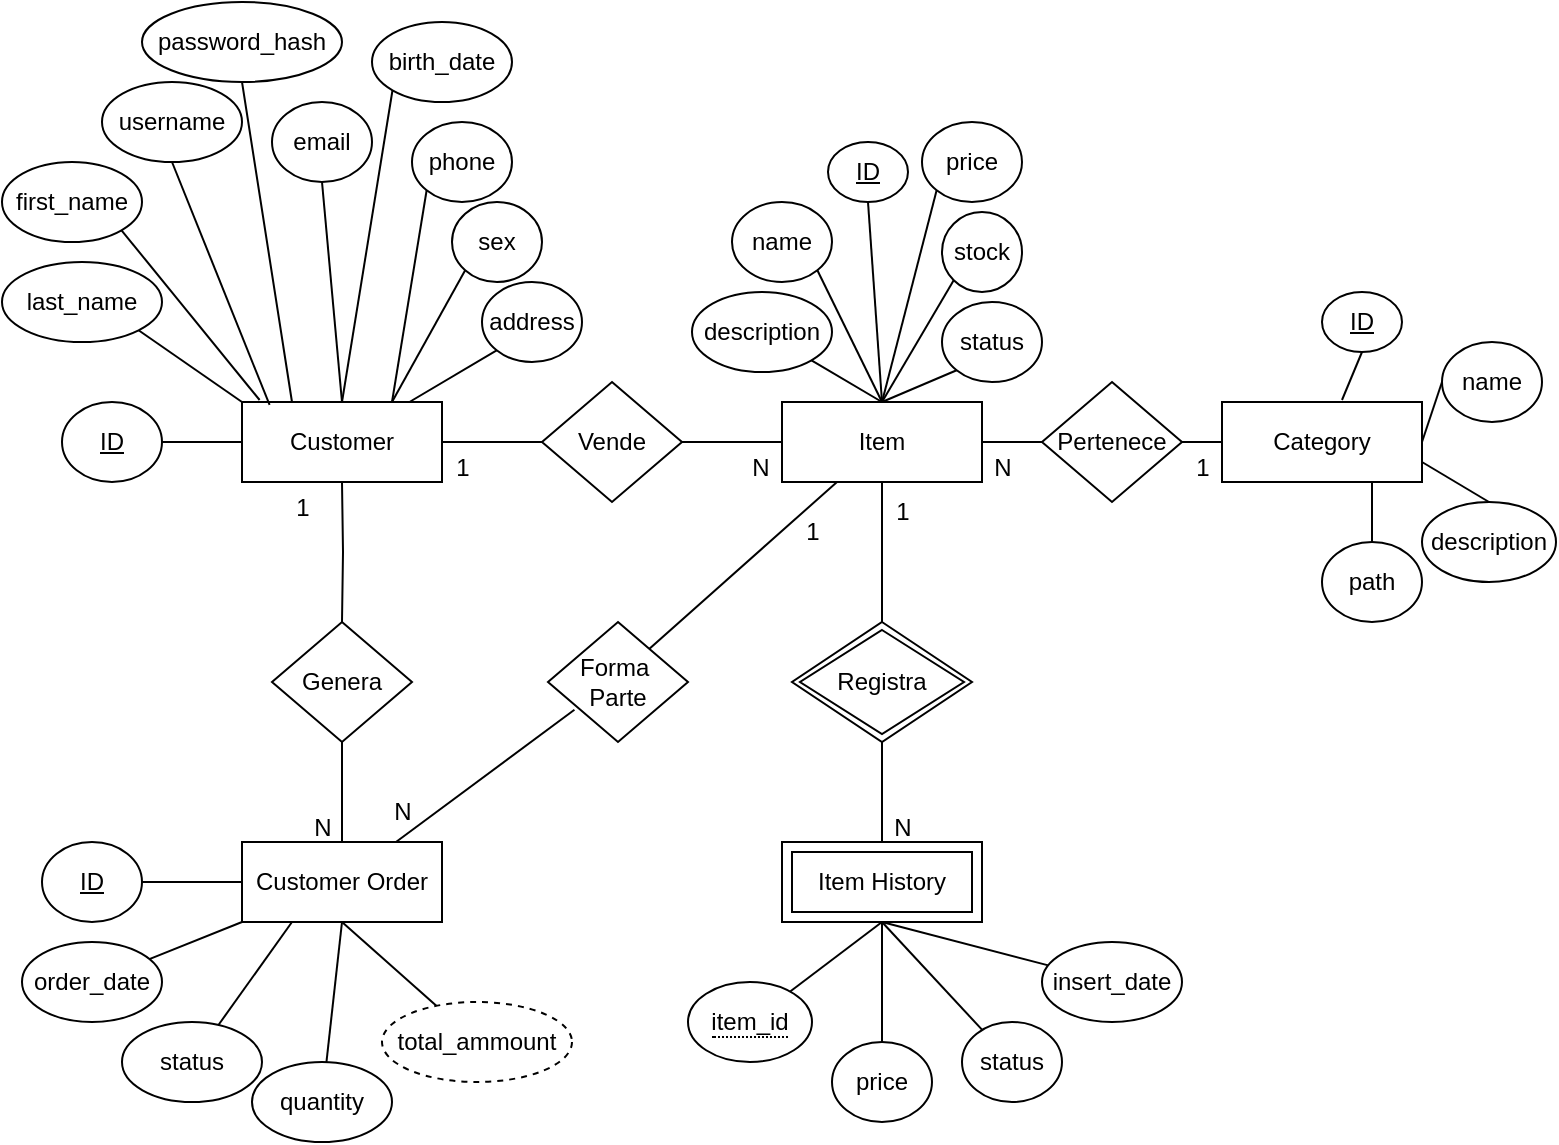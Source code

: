 <mxfile version="27.0.6">
  <diagram name="Página-1" id="HCJBPEFiRZBB4wLNA1vP">
    <mxGraphModel dx="1783" dy="986" grid="1" gridSize="10" guides="1" tooltips="1" connect="1" arrows="1" fold="1" page="1" pageScale="1" pageWidth="827" pageHeight="900" math="0" shadow="0">
      <root>
        <mxCell id="0" />
        <mxCell id="1" parent="0" />
        <mxCell id="fkqywQ8VdmIFgo6EFrDI-5" value="Customer" style="whiteSpace=wrap;html=1;align=center;" vertex="1" parent="1">
          <mxGeometry x="170" y="280" width="100" height="40" as="geometry" />
        </mxCell>
        <mxCell id="fkqywQ8VdmIFgo6EFrDI-28" style="rounded=0;orthogonalLoop=1;jettySize=auto;html=1;endArrow=none;startFill=0;" edge="1" parent="1" source="fkqywQ8VdmIFgo6EFrDI-6">
          <mxGeometry relative="1" as="geometry">
            <mxPoint x="372.182" y="404.727" as="targetPoint" />
          </mxGeometry>
        </mxCell>
        <mxCell id="fkqywQ8VdmIFgo6EFrDI-84" style="edgeStyle=none;rounded=0;orthogonalLoop=1;jettySize=auto;html=1;exitX=0.5;exitY=1;exitDx=0;exitDy=0;entryX=0.5;entryY=0;entryDx=0;entryDy=0;endArrow=none;startFill=0;" edge="1" parent="1" source="fkqywQ8VdmIFgo6EFrDI-6" target="fkqywQ8VdmIFgo6EFrDI-83">
          <mxGeometry relative="1" as="geometry" />
        </mxCell>
        <mxCell id="fkqywQ8VdmIFgo6EFrDI-6" value="Item" style="whiteSpace=wrap;html=1;align=center;" vertex="1" parent="1">
          <mxGeometry x="440" y="280" width="100" height="40" as="geometry" />
        </mxCell>
        <mxCell id="fkqywQ8VdmIFgo6EFrDI-8" value="Category" style="whiteSpace=wrap;html=1;align=center;" vertex="1" parent="1">
          <mxGeometry x="660" y="280" width="100" height="40" as="geometry" />
        </mxCell>
        <mxCell id="fkqywQ8VdmIFgo6EFrDI-39" style="edgeStyle=orthogonalEdgeStyle;rounded=0;orthogonalLoop=1;jettySize=auto;html=1;entryX=0;entryY=0.5;entryDx=0;entryDy=0;endArrow=none;startFill=0;" edge="1" parent="1" source="fkqywQ8VdmIFgo6EFrDI-9" target="fkqywQ8VdmIFgo6EFrDI-5">
          <mxGeometry relative="1" as="geometry" />
        </mxCell>
        <mxCell id="fkqywQ8VdmIFgo6EFrDI-9" value="ID" style="ellipse;whiteSpace=wrap;html=1;align=center;fontStyle=4;" vertex="1" parent="1">
          <mxGeometry x="80" y="280" width="50" height="40" as="geometry" />
        </mxCell>
        <mxCell id="fkqywQ8VdmIFgo6EFrDI-10" value="ID" style="ellipse;whiteSpace=wrap;html=1;align=center;fontStyle=4;" vertex="1" parent="1">
          <mxGeometry x="463" y="150" width="40" height="30" as="geometry" />
        </mxCell>
        <mxCell id="fkqywQ8VdmIFgo6EFrDI-20" style="edgeStyle=orthogonalEdgeStyle;rounded=0;orthogonalLoop=1;jettySize=auto;html=1;entryX=1;entryY=0.5;entryDx=0;entryDy=0;endArrow=none;startFill=0;" edge="1" parent="1" source="fkqywQ8VdmIFgo6EFrDI-14" target="fkqywQ8VdmIFgo6EFrDI-5">
          <mxGeometry relative="1" as="geometry" />
        </mxCell>
        <mxCell id="fkqywQ8VdmIFgo6EFrDI-21" style="edgeStyle=orthogonalEdgeStyle;rounded=0;orthogonalLoop=1;jettySize=auto;html=1;entryX=0;entryY=0.5;entryDx=0;entryDy=0;endArrow=none;startFill=0;" edge="1" parent="1" source="fkqywQ8VdmIFgo6EFrDI-14" target="fkqywQ8VdmIFgo6EFrDI-6">
          <mxGeometry relative="1" as="geometry" />
        </mxCell>
        <mxCell id="fkqywQ8VdmIFgo6EFrDI-14" value="Vende" style="shape=rhombus;perimeter=rhombusPerimeter;whiteSpace=wrap;html=1;align=center;" vertex="1" parent="1">
          <mxGeometry x="320" y="270" width="70" height="60" as="geometry" />
        </mxCell>
        <mxCell id="fkqywQ8VdmIFgo6EFrDI-25" style="rounded=0;orthogonalLoop=1;jettySize=auto;html=1;endArrow=none;startFill=0;" edge="1" parent="1" source="fkqywQ8VdmIFgo6EFrDI-15" target="fkqywQ8VdmIFgo6EFrDI-6">
          <mxGeometry relative="1" as="geometry" />
        </mxCell>
        <mxCell id="fkqywQ8VdmIFgo6EFrDI-26" style="rounded=0;orthogonalLoop=1;jettySize=auto;html=1;exitX=1;exitY=0.5;exitDx=0;exitDy=0;entryX=0;entryY=0.5;entryDx=0;entryDy=0;endArrow=none;startFill=0;" edge="1" parent="1" source="fkqywQ8VdmIFgo6EFrDI-15" target="fkqywQ8VdmIFgo6EFrDI-8">
          <mxGeometry relative="1" as="geometry" />
        </mxCell>
        <mxCell id="fkqywQ8VdmIFgo6EFrDI-15" value="Pertenece" style="shape=rhombus;perimeter=rhombusPerimeter;whiteSpace=wrap;html=1;align=center;" vertex="1" parent="1">
          <mxGeometry x="570" y="270" width="70" height="60" as="geometry" />
        </mxCell>
        <mxCell id="fkqywQ8VdmIFgo6EFrDI-18" style="rounded=0;orthogonalLoop=1;jettySize=auto;html=1;endArrow=none;startFill=0;" edge="1" parent="1">
          <mxGeometry relative="1" as="geometry">
            <mxPoint x="220" y="450.0" as="sourcePoint" />
            <mxPoint x="220" y="500.0" as="targetPoint" />
          </mxGeometry>
        </mxCell>
        <mxCell id="fkqywQ8VdmIFgo6EFrDI-19" style="edgeStyle=orthogonalEdgeStyle;rounded=0;orthogonalLoop=1;jettySize=auto;html=1;entryX=0.5;entryY=1;entryDx=0;entryDy=0;endArrow=none;startFill=0;" edge="1" parent="1" target="fkqywQ8VdmIFgo6EFrDI-5">
          <mxGeometry relative="1" as="geometry">
            <mxPoint x="220" y="390.0" as="sourcePoint" />
          </mxGeometry>
        </mxCell>
        <mxCell id="fkqywQ8VdmIFgo6EFrDI-29" style="rounded=0;orthogonalLoop=1;jettySize=auto;html=1;endArrow=none;startFill=0;" edge="1" parent="1">
          <mxGeometry relative="1" as="geometry">
            <mxPoint x="336.225" y="433.907" as="sourcePoint" />
            <mxPoint x="247" y="500.0" as="targetPoint" />
          </mxGeometry>
        </mxCell>
        <mxCell id="fkqywQ8VdmIFgo6EFrDI-30" value="first_name" style="ellipse;whiteSpace=wrap;html=1;align=center;" vertex="1" parent="1">
          <mxGeometry x="50" y="160" width="70" height="40" as="geometry" />
        </mxCell>
        <mxCell id="fkqywQ8VdmIFgo6EFrDI-40" style="rounded=0;orthogonalLoop=1;jettySize=auto;html=1;exitX=1;exitY=1;exitDx=0;exitDy=0;entryX=0;entryY=0;entryDx=0;entryDy=0;endArrow=none;startFill=0;" edge="1" parent="1" source="fkqywQ8VdmIFgo6EFrDI-31" target="fkqywQ8VdmIFgo6EFrDI-5">
          <mxGeometry relative="1" as="geometry" />
        </mxCell>
        <mxCell id="fkqywQ8VdmIFgo6EFrDI-31" value="last_name" style="ellipse;whiteSpace=wrap;html=1;align=center;" vertex="1" parent="1">
          <mxGeometry x="50" y="210" width="80" height="40" as="geometry" />
        </mxCell>
        <mxCell id="fkqywQ8VdmIFgo6EFrDI-32" value="address" style="ellipse;whiteSpace=wrap;html=1;align=center;" vertex="1" parent="1">
          <mxGeometry x="290" y="220" width="50" height="40" as="geometry" />
        </mxCell>
        <mxCell id="fkqywQ8VdmIFgo6EFrDI-33" value="email" style="ellipse;whiteSpace=wrap;html=1;align=center;" vertex="1" parent="1">
          <mxGeometry x="185" y="130" width="50" height="40" as="geometry" />
        </mxCell>
        <mxCell id="fkqywQ8VdmIFgo6EFrDI-34" value="password_hash" style="ellipse;whiteSpace=wrap;html=1;align=center;" vertex="1" parent="1">
          <mxGeometry x="120" y="80" width="100" height="40" as="geometry" />
        </mxCell>
        <mxCell id="fkqywQ8VdmIFgo6EFrDI-35" value="username" style="ellipse;whiteSpace=wrap;html=1;align=center;" vertex="1" parent="1">
          <mxGeometry x="100" y="120" width="70" height="40" as="geometry" />
        </mxCell>
        <mxCell id="fkqywQ8VdmIFgo6EFrDI-36" value="birth_date" style="ellipse;whiteSpace=wrap;html=1;align=center;" vertex="1" parent="1">
          <mxGeometry x="235" y="90" width="70" height="40" as="geometry" />
        </mxCell>
        <mxCell id="fkqywQ8VdmIFgo6EFrDI-37" value="phone" style="ellipse;whiteSpace=wrap;html=1;align=center;" vertex="1" parent="1">
          <mxGeometry x="255" y="140" width="50" height="40" as="geometry" />
        </mxCell>
        <mxCell id="fkqywQ8VdmIFgo6EFrDI-38" value="sex" style="ellipse;whiteSpace=wrap;html=1;align=center;" vertex="1" parent="1">
          <mxGeometry x="275" y="180" width="45" height="40" as="geometry" />
        </mxCell>
        <mxCell id="fkqywQ8VdmIFgo6EFrDI-41" style="rounded=0;orthogonalLoop=1;jettySize=auto;html=1;exitX=1;exitY=1;exitDx=0;exitDy=0;entryX=0.088;entryY=-0.025;entryDx=0;entryDy=0;entryPerimeter=0;endArrow=none;startFill=0;" edge="1" parent="1" source="fkqywQ8VdmIFgo6EFrDI-30" target="fkqywQ8VdmIFgo6EFrDI-5">
          <mxGeometry relative="1" as="geometry" />
        </mxCell>
        <mxCell id="fkqywQ8VdmIFgo6EFrDI-42" style="rounded=0;orthogonalLoop=1;jettySize=auto;html=1;exitX=0.5;exitY=1;exitDx=0;exitDy=0;entryX=0.138;entryY=0.037;entryDx=0;entryDy=0;entryPerimeter=0;endArrow=none;startFill=0;" edge="1" parent="1" source="fkqywQ8VdmIFgo6EFrDI-35" target="fkqywQ8VdmIFgo6EFrDI-5">
          <mxGeometry relative="1" as="geometry" />
        </mxCell>
        <mxCell id="fkqywQ8VdmIFgo6EFrDI-43" style="rounded=0;orthogonalLoop=1;jettySize=auto;html=1;exitX=0.5;exitY=1;exitDx=0;exitDy=0;entryX=0.25;entryY=0;entryDx=0;entryDy=0;endArrow=none;startFill=0;" edge="1" parent="1" source="fkqywQ8VdmIFgo6EFrDI-34" target="fkqywQ8VdmIFgo6EFrDI-5">
          <mxGeometry relative="1" as="geometry">
            <mxPoint x="185" y="139.5" as="sourcePoint" />
            <mxPoint x="234" y="260.5" as="targetPoint" />
          </mxGeometry>
        </mxCell>
        <mxCell id="fkqywQ8VdmIFgo6EFrDI-44" style="rounded=0;orthogonalLoop=1;jettySize=auto;html=1;exitX=0.5;exitY=1;exitDx=0;exitDy=0;entryX=0.5;entryY=0;entryDx=0;entryDy=0;endArrow=none;startFill=0;" edge="1" parent="1" source="fkqywQ8VdmIFgo6EFrDI-33" target="fkqywQ8VdmIFgo6EFrDI-5">
          <mxGeometry relative="1" as="geometry">
            <mxPoint x="230" y="200" as="sourcePoint" />
            <mxPoint x="279" y="321" as="targetPoint" />
          </mxGeometry>
        </mxCell>
        <mxCell id="fkqywQ8VdmIFgo6EFrDI-45" style="rounded=0;orthogonalLoop=1;jettySize=auto;html=1;exitX=0;exitY=1;exitDx=0;exitDy=0;entryX=0.5;entryY=0;entryDx=0;entryDy=0;endArrow=none;startFill=0;" edge="1" parent="1" source="fkqywQ8VdmIFgo6EFrDI-36" target="fkqywQ8VdmIFgo6EFrDI-5">
          <mxGeometry relative="1" as="geometry">
            <mxPoint x="260" y="170" as="sourcePoint" />
            <mxPoint x="309" y="291" as="targetPoint" />
          </mxGeometry>
        </mxCell>
        <mxCell id="fkqywQ8VdmIFgo6EFrDI-46" style="rounded=0;orthogonalLoop=1;jettySize=auto;html=1;exitX=0;exitY=1;exitDx=0;exitDy=0;entryX=0.75;entryY=0;entryDx=0;entryDy=0;endArrow=none;startFill=0;" edge="1" parent="1" source="fkqywQ8VdmIFgo6EFrDI-37" target="fkqywQ8VdmIFgo6EFrDI-5">
          <mxGeometry relative="1" as="geometry">
            <mxPoint x="240" y="230" as="sourcePoint" />
            <mxPoint x="289" y="351" as="targetPoint" />
          </mxGeometry>
        </mxCell>
        <mxCell id="fkqywQ8VdmIFgo6EFrDI-47" style="rounded=0;orthogonalLoop=1;jettySize=auto;html=1;exitX=0;exitY=1;exitDx=0;exitDy=0;entryX=0.75;entryY=0;entryDx=0;entryDy=0;endArrow=none;startFill=0;" edge="1" parent="1" source="fkqywQ8VdmIFgo6EFrDI-38" target="fkqywQ8VdmIFgo6EFrDI-5">
          <mxGeometry relative="1" as="geometry">
            <mxPoint x="270" y="250" as="sourcePoint" />
            <mxPoint x="319" y="371" as="targetPoint" />
          </mxGeometry>
        </mxCell>
        <mxCell id="fkqywQ8VdmIFgo6EFrDI-48" style="rounded=0;orthogonalLoop=1;jettySize=auto;html=1;endArrow=none;startFill=0;exitX=0;exitY=1;exitDx=0;exitDy=0;" edge="1" parent="1" source="fkqywQ8VdmIFgo6EFrDI-32" target="fkqywQ8VdmIFgo6EFrDI-5">
          <mxGeometry relative="1" as="geometry">
            <mxPoint x="290" y="251" as="sourcePoint" />
            <mxPoint x="329" y="421" as="targetPoint" />
          </mxGeometry>
        </mxCell>
        <mxCell id="fkqywQ8VdmIFgo6EFrDI-50" value="name" style="ellipse;whiteSpace=wrap;html=1;align=center;" vertex="1" parent="1">
          <mxGeometry x="415" y="180" width="50" height="40" as="geometry" />
        </mxCell>
        <mxCell id="fkqywQ8VdmIFgo6EFrDI-51" value="description" style="ellipse;whiteSpace=wrap;html=1;align=center;" vertex="1" parent="1">
          <mxGeometry x="395" y="225" width="70" height="40" as="geometry" />
        </mxCell>
        <mxCell id="fkqywQ8VdmIFgo6EFrDI-52" value="price" style="ellipse;whiteSpace=wrap;html=1;align=center;" vertex="1" parent="1">
          <mxGeometry x="510" y="140" width="50" height="40" as="geometry" />
        </mxCell>
        <mxCell id="fkqywQ8VdmIFgo6EFrDI-53" value="stock" style="ellipse;whiteSpace=wrap;html=1;align=center;" vertex="1" parent="1">
          <mxGeometry x="520" y="185" width="40" height="40" as="geometry" />
        </mxCell>
        <mxCell id="fkqywQ8VdmIFgo6EFrDI-54" value="status" style="ellipse;whiteSpace=wrap;html=1;align=center;" vertex="1" parent="1">
          <mxGeometry x="520" y="230" width="50" height="40" as="geometry" />
        </mxCell>
        <mxCell id="fkqywQ8VdmIFgo6EFrDI-55" style="edgeStyle=none;rounded=0;orthogonalLoop=1;jettySize=auto;html=1;exitX=1;exitY=1;exitDx=0;exitDy=0;endArrow=none;startFill=0;" edge="1" parent="1" source="fkqywQ8VdmIFgo6EFrDI-51">
          <mxGeometry relative="1" as="geometry">
            <mxPoint x="490" y="280" as="targetPoint" />
          </mxGeometry>
        </mxCell>
        <mxCell id="fkqywQ8VdmIFgo6EFrDI-56" style="edgeStyle=none;rounded=0;orthogonalLoop=1;jettySize=auto;html=1;exitX=1;exitY=1;exitDx=0;exitDy=0;entryX=0.5;entryY=0;entryDx=0;entryDy=0;endArrow=none;startFill=0;" edge="1" parent="1" source="fkqywQ8VdmIFgo6EFrDI-50" target="fkqywQ8VdmIFgo6EFrDI-6">
          <mxGeometry relative="1" as="geometry">
            <mxPoint x="500" y="250" as="sourcePoint" />
            <mxPoint x="519" y="294" as="targetPoint" />
          </mxGeometry>
        </mxCell>
        <mxCell id="fkqywQ8VdmIFgo6EFrDI-58" style="edgeStyle=none;rounded=0;orthogonalLoop=1;jettySize=auto;html=1;exitX=0.5;exitY=1;exitDx=0;exitDy=0;endArrow=none;startFill=0;entryX=0.5;entryY=0;entryDx=0;entryDy=0;" edge="1" parent="1" source="fkqywQ8VdmIFgo6EFrDI-10" target="fkqywQ8VdmIFgo6EFrDI-6">
          <mxGeometry relative="1" as="geometry">
            <mxPoint x="500" y="250" as="sourcePoint" />
            <mxPoint x="490" y="270" as="targetPoint" />
          </mxGeometry>
        </mxCell>
        <mxCell id="fkqywQ8VdmIFgo6EFrDI-59" style="edgeStyle=none;rounded=0;orthogonalLoop=1;jettySize=auto;html=1;exitX=0;exitY=1;exitDx=0;exitDy=0;entryX=0.5;entryY=0;entryDx=0;entryDy=0;endArrow=none;startFill=0;" edge="1" parent="1" source="fkqywQ8VdmIFgo6EFrDI-52" target="fkqywQ8VdmIFgo6EFrDI-6">
          <mxGeometry relative="1" as="geometry">
            <mxPoint x="500" y="250" as="sourcePoint" />
            <mxPoint x="527" y="316" as="targetPoint" />
          </mxGeometry>
        </mxCell>
        <mxCell id="fkqywQ8VdmIFgo6EFrDI-60" style="edgeStyle=none;rounded=0;orthogonalLoop=1;jettySize=auto;html=1;exitX=0;exitY=1;exitDx=0;exitDy=0;endArrow=none;startFill=0;" edge="1" parent="1" source="fkqywQ8VdmIFgo6EFrDI-53">
          <mxGeometry relative="1" as="geometry">
            <mxPoint x="540" y="250" as="sourcePoint" />
            <mxPoint x="490" y="280" as="targetPoint" />
          </mxGeometry>
        </mxCell>
        <mxCell id="fkqywQ8VdmIFgo6EFrDI-61" style="edgeStyle=none;rounded=0;orthogonalLoop=1;jettySize=auto;html=1;exitX=0;exitY=1;exitDx=0;exitDy=0;endArrow=none;startFill=0;" edge="1" parent="1" source="fkqywQ8VdmIFgo6EFrDI-54">
          <mxGeometry relative="1" as="geometry">
            <mxPoint x="550" y="250" as="sourcePoint" />
            <mxPoint x="490" y="280" as="targetPoint" />
          </mxGeometry>
        </mxCell>
        <mxCell id="fkqywQ8VdmIFgo6EFrDI-62" value="name" style="ellipse;whiteSpace=wrap;html=1;align=center;" vertex="1" parent="1">
          <mxGeometry x="770" y="250" width="50" height="40" as="geometry" />
        </mxCell>
        <mxCell id="fkqywQ8VdmIFgo6EFrDI-63" value="ID" style="ellipse;whiteSpace=wrap;html=1;align=center;fontStyle=4;" vertex="1" parent="1">
          <mxGeometry x="710" y="225" width="40" height="30" as="geometry" />
        </mxCell>
        <mxCell id="fkqywQ8VdmIFgo6EFrDI-64" value="path" style="ellipse;whiteSpace=wrap;html=1;align=center;" vertex="1" parent="1">
          <mxGeometry x="710" y="350" width="50" height="40" as="geometry" />
        </mxCell>
        <mxCell id="fkqywQ8VdmIFgo6EFrDI-67" value="description" style="ellipse;whiteSpace=wrap;html=1;align=center;" vertex="1" parent="1">
          <mxGeometry x="760" y="330" width="67" height="40" as="geometry" />
        </mxCell>
        <mxCell id="fkqywQ8VdmIFgo6EFrDI-68" style="edgeStyle=none;rounded=0;orthogonalLoop=1;jettySize=auto;html=1;exitX=0.5;exitY=1;exitDx=0;exitDy=0;entryX=0.6;entryY=-0.025;entryDx=0;entryDy=0;entryPerimeter=0;endArrow=none;startFill=0;" edge="1" parent="1" source="fkqywQ8VdmIFgo6EFrDI-63" target="fkqywQ8VdmIFgo6EFrDI-8">
          <mxGeometry relative="1" as="geometry" />
        </mxCell>
        <mxCell id="fkqywQ8VdmIFgo6EFrDI-70" style="edgeStyle=none;rounded=0;orthogonalLoop=1;jettySize=auto;html=1;exitX=0;exitY=0.5;exitDx=0;exitDy=0;entryX=1;entryY=0.5;entryDx=0;entryDy=0;endArrow=none;startFill=0;" edge="1" parent="1" source="fkqywQ8VdmIFgo6EFrDI-62" target="fkqywQ8VdmIFgo6EFrDI-8">
          <mxGeometry relative="1" as="geometry">
            <mxPoint x="790" y="300" as="sourcePoint" />
            <mxPoint x="780" y="324" as="targetPoint" />
          </mxGeometry>
        </mxCell>
        <mxCell id="fkqywQ8VdmIFgo6EFrDI-71" style="edgeStyle=none;rounded=0;orthogonalLoop=1;jettySize=auto;html=1;exitX=1;exitY=0.75;exitDx=0;exitDy=0;endArrow=none;startFill=0;entryX=0.5;entryY=0;entryDx=0;entryDy=0;" edge="1" parent="1" source="fkqywQ8VdmIFgo6EFrDI-8" target="fkqywQ8VdmIFgo6EFrDI-67">
          <mxGeometry relative="1" as="geometry">
            <mxPoint x="790" y="320" as="sourcePoint" />
            <mxPoint x="780" y="340" as="targetPoint" />
          </mxGeometry>
        </mxCell>
        <mxCell id="fkqywQ8VdmIFgo6EFrDI-72" style="edgeStyle=none;rounded=0;orthogonalLoop=1;jettySize=auto;html=1;exitX=0.75;exitY=1;exitDx=0;exitDy=0;entryX=0.5;entryY=0;entryDx=0;entryDy=0;endArrow=none;startFill=0;" edge="1" parent="1" source="fkqywQ8VdmIFgo6EFrDI-8" target="fkqywQ8VdmIFgo6EFrDI-64">
          <mxGeometry relative="1" as="geometry">
            <mxPoint x="720" y="330" as="sourcePoint" />
            <mxPoint x="710" y="354" as="targetPoint" />
          </mxGeometry>
        </mxCell>
        <mxCell id="fkqywQ8VdmIFgo6EFrDI-87" style="edgeStyle=none;rounded=0;orthogonalLoop=1;jettySize=auto;html=1;entryX=0.5;entryY=1;entryDx=0;entryDy=0;endArrow=none;startFill=0;" edge="1" parent="1" source="fkqywQ8VdmIFgo6EFrDI-74" target="fkqywQ8VdmIFgo6EFrDI-78">
          <mxGeometry relative="1" as="geometry" />
        </mxCell>
        <mxCell id="fkqywQ8VdmIFgo6EFrDI-74" value="price" style="ellipse;whiteSpace=wrap;html=1;align=center;" vertex="1" parent="1">
          <mxGeometry x="465" y="600" width="50" height="40" as="geometry" />
        </mxCell>
        <mxCell id="fkqywQ8VdmIFgo6EFrDI-89" style="edgeStyle=none;rounded=0;orthogonalLoop=1;jettySize=auto;html=1;endArrow=none;startFill=0;" edge="1" parent="1" source="fkqywQ8VdmIFgo6EFrDI-76">
          <mxGeometry relative="1" as="geometry">
            <mxPoint x="490" y="540.0" as="targetPoint" />
          </mxGeometry>
        </mxCell>
        <mxCell id="fkqywQ8VdmIFgo6EFrDI-76" value="insert_date" style="ellipse;whiteSpace=wrap;html=1;align=center;" vertex="1" parent="1">
          <mxGeometry x="570" y="550" width="70" height="40" as="geometry" />
        </mxCell>
        <mxCell id="fkqywQ8VdmIFgo6EFrDI-88" style="edgeStyle=none;rounded=0;orthogonalLoop=1;jettySize=auto;html=1;entryX=0.5;entryY=1;entryDx=0;entryDy=0;endArrow=none;startFill=0;" edge="1" parent="1" source="fkqywQ8VdmIFgo6EFrDI-77" target="fkqywQ8VdmIFgo6EFrDI-78">
          <mxGeometry relative="1" as="geometry" />
        </mxCell>
        <mxCell id="fkqywQ8VdmIFgo6EFrDI-77" value="status" style="ellipse;whiteSpace=wrap;html=1;align=center;" vertex="1" parent="1">
          <mxGeometry x="530" y="590" width="50" height="40" as="geometry" />
        </mxCell>
        <mxCell id="fkqywQ8VdmIFgo6EFrDI-78" value="Item History" style="shape=ext;margin=3;double=1;whiteSpace=wrap;html=1;align=center;" vertex="1" parent="1">
          <mxGeometry x="440" y="500" width="100" height="40" as="geometry" />
        </mxCell>
        <mxCell id="fkqywQ8VdmIFgo6EFrDI-86" style="edgeStyle=none;rounded=0;orthogonalLoop=1;jettySize=auto;html=1;endArrow=none;startFill=0;entryX=0.5;entryY=1;entryDx=0;entryDy=0;" edge="1" parent="1" source="fkqywQ8VdmIFgo6EFrDI-79" target="fkqywQ8VdmIFgo6EFrDI-78">
          <mxGeometry relative="1" as="geometry" />
        </mxCell>
        <mxCell id="fkqywQ8VdmIFgo6EFrDI-79" value="&lt;span style=&quot;border-bottom: 1px dotted&quot;&gt;item_id&lt;/span&gt;" style="ellipse;whiteSpace=wrap;html=1;align=center;" vertex="1" parent="1">
          <mxGeometry x="393" y="570" width="62" height="40" as="geometry" />
        </mxCell>
        <mxCell id="fkqywQ8VdmIFgo6EFrDI-80" value="Customer Order" style="shape=ext;margin=3;double=0;whiteSpace=wrap;html=1;align=center;" vertex="1" parent="1">
          <mxGeometry x="170" y="500" width="100" height="40" as="geometry" />
        </mxCell>
        <mxCell id="fkqywQ8VdmIFgo6EFrDI-85" style="edgeStyle=none;rounded=0;orthogonalLoop=1;jettySize=auto;html=1;entryX=0.5;entryY=0;entryDx=0;entryDy=0;endArrow=none;startFill=0;" edge="1" parent="1" source="fkqywQ8VdmIFgo6EFrDI-83" target="fkqywQ8VdmIFgo6EFrDI-78">
          <mxGeometry relative="1" as="geometry" />
        </mxCell>
        <mxCell id="fkqywQ8VdmIFgo6EFrDI-83" value="Registra" style="shape=rhombus;double=1;perimeter=rhombusPerimeter;whiteSpace=wrap;html=1;align=center;" vertex="1" parent="1">
          <mxGeometry x="445" y="390" width="90" height="60" as="geometry" />
        </mxCell>
        <mxCell id="fkqywQ8VdmIFgo6EFrDI-95" style="edgeStyle=none;rounded=0;orthogonalLoop=1;jettySize=auto;html=1;entryX=0;entryY=1;entryDx=0;entryDy=0;endArrow=none;startFill=0;" edge="1" parent="1" source="fkqywQ8VdmIFgo6EFrDI-91" target="fkqywQ8VdmIFgo6EFrDI-80">
          <mxGeometry relative="1" as="geometry" />
        </mxCell>
        <mxCell id="fkqywQ8VdmIFgo6EFrDI-91" value="order_date" style="ellipse;whiteSpace=wrap;html=1;align=center;" vertex="1" parent="1">
          <mxGeometry x="60" y="550" width="70" height="40" as="geometry" />
        </mxCell>
        <mxCell id="fkqywQ8VdmIFgo6EFrDI-96" style="edgeStyle=none;rounded=0;orthogonalLoop=1;jettySize=auto;html=1;entryX=0.25;entryY=1;entryDx=0;entryDy=0;endArrow=none;startFill=0;" edge="1" parent="1" source="fkqywQ8VdmIFgo6EFrDI-92" target="fkqywQ8VdmIFgo6EFrDI-80">
          <mxGeometry relative="1" as="geometry" />
        </mxCell>
        <mxCell id="fkqywQ8VdmIFgo6EFrDI-92" value="status" style="ellipse;whiteSpace=wrap;html=1;align=center;" vertex="1" parent="1">
          <mxGeometry x="110" y="590" width="70" height="40" as="geometry" />
        </mxCell>
        <mxCell id="fkqywQ8VdmIFgo6EFrDI-97" style="edgeStyle=none;rounded=0;orthogonalLoop=1;jettySize=auto;html=1;entryX=0.5;entryY=1;entryDx=0;entryDy=0;endArrow=none;startFill=0;" edge="1" parent="1" source="fkqywQ8VdmIFgo6EFrDI-93" target="fkqywQ8VdmIFgo6EFrDI-80">
          <mxGeometry relative="1" as="geometry" />
        </mxCell>
        <mxCell id="fkqywQ8VdmIFgo6EFrDI-93" value="quantity" style="ellipse;whiteSpace=wrap;html=1;align=center;" vertex="1" parent="1">
          <mxGeometry x="175" y="610" width="70" height="40" as="geometry" />
        </mxCell>
        <mxCell id="fkqywQ8VdmIFgo6EFrDI-98" style="edgeStyle=none;rounded=0;orthogonalLoop=1;jettySize=auto;html=1;entryX=0.5;entryY=1;entryDx=0;entryDy=0;endArrow=none;startFill=0;" edge="1" parent="1" source="fkqywQ8VdmIFgo6EFrDI-94" target="fkqywQ8VdmIFgo6EFrDI-80">
          <mxGeometry relative="1" as="geometry" />
        </mxCell>
        <mxCell id="fkqywQ8VdmIFgo6EFrDI-94" value="total_ammount" style="ellipse;whiteSpace=wrap;html=1;align=center;dashed=1;" vertex="1" parent="1">
          <mxGeometry x="240" y="580" width="95" height="40" as="geometry" />
        </mxCell>
        <mxCell id="fkqywQ8VdmIFgo6EFrDI-109" style="edgeStyle=none;rounded=0;orthogonalLoop=1;jettySize=auto;html=1;exitX=1;exitY=0.5;exitDx=0;exitDy=0;entryX=0;entryY=0.5;entryDx=0;entryDy=0;endArrow=none;startFill=0;" edge="1" parent="1" source="fkqywQ8VdmIFgo6EFrDI-106" target="fkqywQ8VdmIFgo6EFrDI-80">
          <mxGeometry relative="1" as="geometry" />
        </mxCell>
        <mxCell id="fkqywQ8VdmIFgo6EFrDI-106" value="ID" style="ellipse;whiteSpace=wrap;html=1;align=center;fontStyle=4;" vertex="1" parent="1">
          <mxGeometry x="70" y="500" width="50" height="40" as="geometry" />
        </mxCell>
        <mxCell id="fkqywQ8VdmIFgo6EFrDI-107" value="Genera" style="shape=rhombus;perimeter=rhombusPerimeter;whiteSpace=wrap;html=1;align=center;" vertex="1" parent="1">
          <mxGeometry x="185" y="390" width="70" height="60" as="geometry" />
        </mxCell>
        <mxCell id="fkqywQ8VdmIFgo6EFrDI-108" value="Forma&amp;nbsp;&lt;div&gt;Parte&lt;/div&gt;" style="shape=rhombus;perimeter=rhombusPerimeter;whiteSpace=wrap;html=1;align=center;" vertex="1" parent="1">
          <mxGeometry x="323" y="390" width="70" height="60" as="geometry" />
        </mxCell>
        <mxCell id="fkqywQ8VdmIFgo6EFrDI-110" value="1" style="text;html=1;align=center;verticalAlign=middle;resizable=0;points=[];autosize=1;strokeColor=none;fillColor=none;" vertex="1" parent="1">
          <mxGeometry x="185" y="318" width="30" height="30" as="geometry" />
        </mxCell>
        <mxCell id="fkqywQ8VdmIFgo6EFrDI-111" value="N" style="text;html=1;align=center;verticalAlign=middle;resizable=0;points=[];autosize=1;strokeColor=none;fillColor=none;" vertex="1" parent="1">
          <mxGeometry x="195" y="478" width="30" height="30" as="geometry" />
        </mxCell>
        <mxCell id="fkqywQ8VdmIFgo6EFrDI-112" value="1" style="text;html=1;align=center;verticalAlign=middle;resizable=0;points=[];autosize=1;strokeColor=none;fillColor=none;" vertex="1" parent="1">
          <mxGeometry x="485" y="320" width="30" height="30" as="geometry" />
        </mxCell>
        <mxCell id="fkqywQ8VdmIFgo6EFrDI-113" value="N" style="text;html=1;align=center;verticalAlign=middle;resizable=0;points=[];autosize=1;strokeColor=none;fillColor=none;" vertex="1" parent="1">
          <mxGeometry x="485" y="478" width="30" height="30" as="geometry" />
        </mxCell>
        <mxCell id="fkqywQ8VdmIFgo6EFrDI-114" value="1" style="text;html=1;align=center;verticalAlign=middle;resizable=0;points=[];autosize=1;strokeColor=none;fillColor=none;" vertex="1" parent="1">
          <mxGeometry x="635" y="298" width="30" height="30" as="geometry" />
        </mxCell>
        <mxCell id="fkqywQ8VdmIFgo6EFrDI-115" value="N" style="text;html=1;align=center;verticalAlign=middle;resizable=0;points=[];autosize=1;strokeColor=none;fillColor=none;" vertex="1" parent="1">
          <mxGeometry x="535" y="298" width="30" height="30" as="geometry" />
        </mxCell>
        <mxCell id="fkqywQ8VdmIFgo6EFrDI-116" value="1" style="text;html=1;align=center;verticalAlign=middle;resizable=0;points=[];autosize=1;strokeColor=none;fillColor=none;" vertex="1" parent="1">
          <mxGeometry x="265" y="298" width="30" height="30" as="geometry" />
        </mxCell>
        <mxCell id="fkqywQ8VdmIFgo6EFrDI-118" value="N" style="text;html=1;align=center;verticalAlign=middle;resizable=0;points=[];autosize=1;strokeColor=none;fillColor=none;" vertex="1" parent="1">
          <mxGeometry x="413.5" y="298" width="30" height="30" as="geometry" />
        </mxCell>
        <mxCell id="fkqywQ8VdmIFgo6EFrDI-119" value="1" style="text;html=1;align=center;verticalAlign=middle;resizable=0;points=[];autosize=1;strokeColor=none;fillColor=none;" vertex="1" parent="1">
          <mxGeometry x="440" y="330" width="30" height="30" as="geometry" />
        </mxCell>
        <mxCell id="fkqywQ8VdmIFgo6EFrDI-120" value="N" style="text;html=1;align=center;verticalAlign=middle;resizable=0;points=[];autosize=1;strokeColor=none;fillColor=none;" vertex="1" parent="1">
          <mxGeometry x="235" y="470" width="30" height="30" as="geometry" />
        </mxCell>
      </root>
    </mxGraphModel>
  </diagram>
</mxfile>
